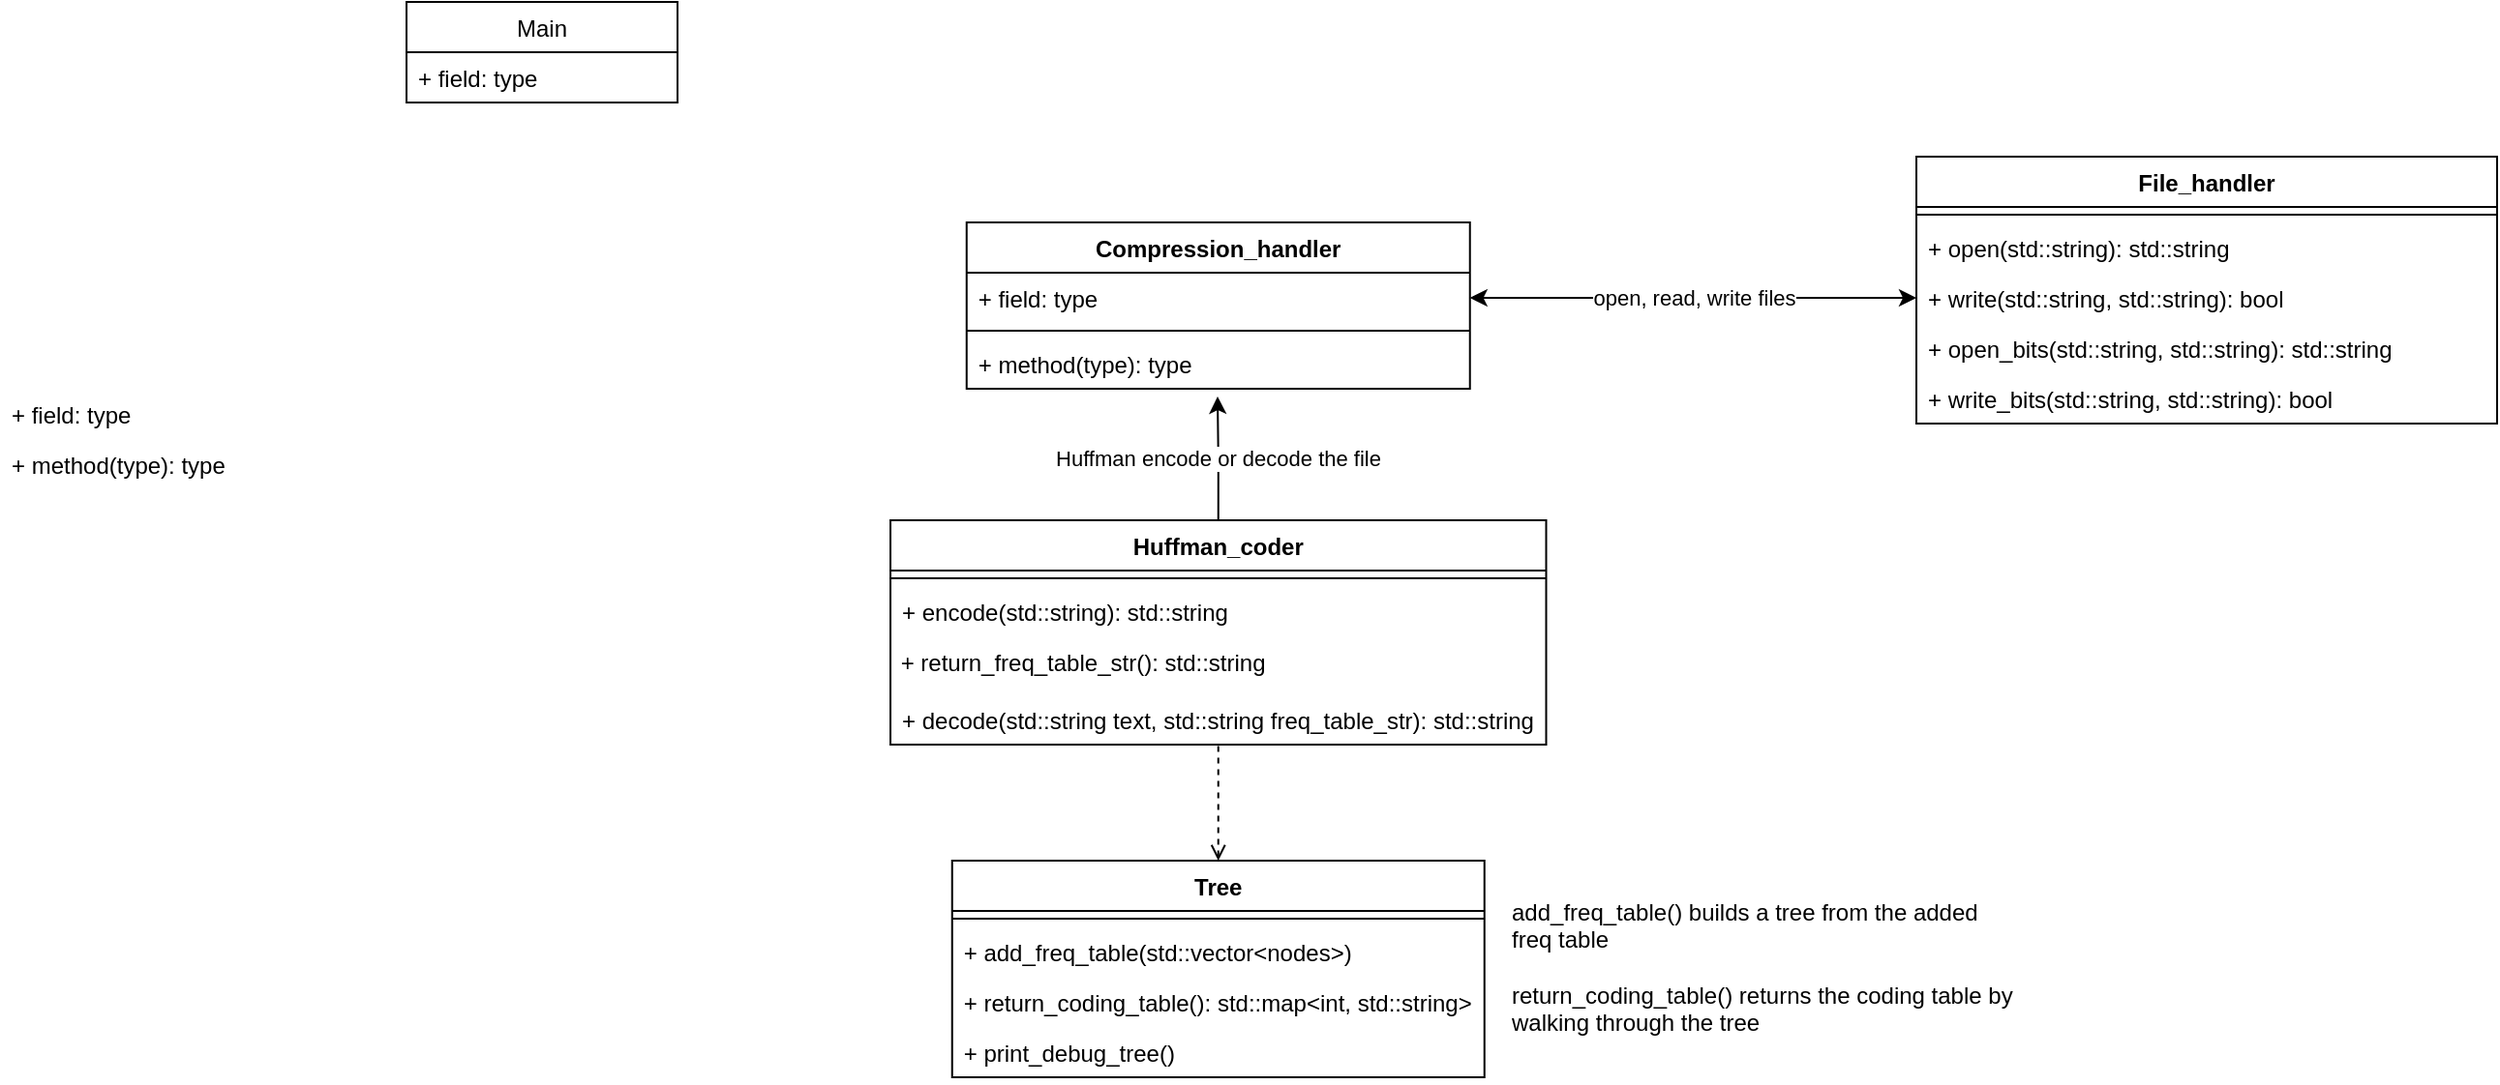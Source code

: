 <mxfile version="13.9.9" type="device"><diagram id="oGlcxmbX5lUDyIIHdL8Q" name="Page-1"><mxGraphModel dx="1278" dy="1136" grid="1" gridSize="10" guides="1" tooltips="1" connect="1" arrows="1" fold="1" page="1" pageScale="1" pageWidth="2336" pageHeight="1654" math="0" shadow="0"><root><mxCell id="0"/><mxCell id="1" parent="0"/><mxCell id="bwR94jt_yFy2SAq7vn1R-17" value="Main" style="swimlane;fontStyle=0;childLayout=stackLayout;horizontal=1;startSize=26;fillColor=none;horizontalStack=0;resizeParent=1;resizeParentMax=0;resizeLast=0;collapsible=1;marginBottom=0;" parent="1" vertex="1"><mxGeometry x="460" y="530" width="140" height="52" as="geometry"/></mxCell><mxCell id="bwR94jt_yFy2SAq7vn1R-19" value="+ field: type" style="text;strokeColor=none;fillColor=none;align=left;verticalAlign=top;spacingLeft=4;spacingRight=4;overflow=hidden;rotatable=0;points=[[0,0.5],[1,0.5]];portConstraint=eastwest;" parent="bwR94jt_yFy2SAq7vn1R-17" vertex="1"><mxGeometry y="26" width="140" height="26" as="geometry"/></mxCell><mxCell id="bwR94jt_yFy2SAq7vn1R-21" value="Compression_handler" style="swimlane;fontStyle=1;align=center;verticalAlign=top;childLayout=stackLayout;horizontal=1;startSize=26;horizontalStack=0;resizeParent=1;resizeParentMax=0;resizeLast=0;collapsible=1;marginBottom=0;" parent="1" vertex="1"><mxGeometry x="749.37" y="644" width="260" height="86" as="geometry"/></mxCell><mxCell id="bwR94jt_yFy2SAq7vn1R-22" value="+ field: type" style="text;strokeColor=none;fillColor=none;align=left;verticalAlign=top;spacingLeft=4;spacingRight=4;overflow=hidden;rotatable=0;points=[[0,0.5],[1,0.5]];portConstraint=eastwest;" parent="bwR94jt_yFy2SAq7vn1R-21" vertex="1"><mxGeometry y="26" width="260" height="26" as="geometry"/></mxCell><mxCell id="bwR94jt_yFy2SAq7vn1R-23" value="" style="line;strokeWidth=1;fillColor=none;align=left;verticalAlign=middle;spacingTop=-1;spacingLeft=3;spacingRight=3;rotatable=0;labelPosition=right;points=[];portConstraint=eastwest;" parent="bwR94jt_yFy2SAq7vn1R-21" vertex="1"><mxGeometry y="52" width="260" height="8" as="geometry"/></mxCell><mxCell id="bwR94jt_yFy2SAq7vn1R-24" value="+ method(type): type" style="text;strokeColor=none;fillColor=none;align=left;verticalAlign=top;spacingLeft=4;spacingRight=4;overflow=hidden;rotatable=0;points=[[0,0.5],[1,0.5]];portConstraint=eastwest;" parent="bwR94jt_yFy2SAq7vn1R-21" vertex="1"><mxGeometry y="60" width="260" height="26" as="geometry"/></mxCell><mxCell id="bwR94jt_yFy2SAq7vn1R-27" value="File_handler" style="swimlane;fontStyle=1;align=center;verticalAlign=top;childLayout=stackLayout;horizontal=1;startSize=26;horizontalStack=0;resizeParent=1;resizeParentMax=0;resizeLast=0;collapsible=1;marginBottom=0;" parent="1" vertex="1"><mxGeometry x="1240" y="610" width="300" height="138" as="geometry"/></mxCell><mxCell id="bwR94jt_yFy2SAq7vn1R-29" value="" style="line;strokeWidth=1;fillColor=none;align=left;verticalAlign=middle;spacingTop=-1;spacingLeft=3;spacingRight=3;rotatable=0;labelPosition=right;points=[];portConstraint=eastwest;" parent="bwR94jt_yFy2SAq7vn1R-27" vertex="1"><mxGeometry y="26" width="300" height="8" as="geometry"/></mxCell><mxCell id="bwR94jt_yFy2SAq7vn1R-30" value="+ open(std::string): std::string" style="text;strokeColor=none;fillColor=none;align=left;verticalAlign=top;spacingLeft=4;spacingRight=4;overflow=hidden;rotatable=0;points=[[0,0.5],[1,0.5]];portConstraint=eastwest;" parent="bwR94jt_yFy2SAq7vn1R-27" vertex="1"><mxGeometry y="34" width="300" height="26" as="geometry"/></mxCell><mxCell id="bwR94jt_yFy2SAq7vn1R-45" value="+ write(std::string, std::string): bool" style="text;strokeColor=none;fillColor=none;align=left;verticalAlign=top;spacingLeft=4;spacingRight=4;overflow=hidden;rotatable=0;points=[[0,0.5],[1,0.5]];portConstraint=eastwest;" parent="bwR94jt_yFy2SAq7vn1R-27" vertex="1"><mxGeometry y="60" width="300" height="26" as="geometry"/></mxCell><mxCell id="IAsk6xBGne3WsgqN298u-2" value="+ open_bits(std::string, std::string): std::string" style="text;strokeColor=none;fillColor=none;align=left;verticalAlign=top;spacingLeft=4;spacingRight=4;overflow=hidden;rotatable=0;points=[[0,0.5],[1,0.5]];portConstraint=eastwest;" vertex="1" parent="bwR94jt_yFy2SAq7vn1R-27"><mxGeometry y="86" width="300" height="26" as="geometry"/></mxCell><mxCell id="IAsk6xBGne3WsgqN298u-3" value="+ write_bits(std::string, std::string): bool" style="text;strokeColor=none;fillColor=none;align=left;verticalAlign=top;spacingLeft=4;spacingRight=4;overflow=hidden;rotatable=0;points=[[0,0.5],[1,0.5]];portConstraint=eastwest;" vertex="1" parent="bwR94jt_yFy2SAq7vn1R-27"><mxGeometry y="112" width="300" height="26" as="geometry"/></mxCell><mxCell id="bwR94jt_yFy2SAq7vn1R-96" style="edgeStyle=orthogonalEdgeStyle;rounded=0;orthogonalLoop=1;jettySize=auto;html=1;exitX=0.5;exitY=0;exitDx=0;exitDy=0;entryX=0.5;entryY=1;entryDx=0;entryDy=0;startArrow=open;startFill=0;endArrow=none;endFill=0;dashed=1;" parent="1" source="bwR94jt_yFy2SAq7vn1R-41" target="bwR94jt_yFy2SAq7vn1R-50" edge="1"><mxGeometry relative="1" as="geometry"/></mxCell><mxCell id="bwR94jt_yFy2SAq7vn1R-41" value="Tree" style="swimlane;fontStyle=1;align=center;verticalAlign=top;childLayout=stackLayout;horizontal=1;startSize=26;horizontalStack=0;resizeParent=1;resizeParentMax=0;resizeLast=0;collapsible=1;marginBottom=0;" parent="1" vertex="1"><mxGeometry x="741.87" y="974" width="275" height="112" as="geometry"/></mxCell><mxCell id="bwR94jt_yFy2SAq7vn1R-43" value="" style="line;strokeWidth=1;fillColor=none;align=left;verticalAlign=middle;spacingTop=-1;spacingLeft=3;spacingRight=3;rotatable=0;labelPosition=right;points=[];portConstraint=eastwest;" parent="bwR94jt_yFy2SAq7vn1R-41" vertex="1"><mxGeometry y="26" width="275" height="8" as="geometry"/></mxCell><mxCell id="bwR94jt_yFy2SAq7vn1R-67" value="+ add_freq_table(std::vector&lt;nodes&gt;)" style="text;strokeColor=none;fillColor=none;align=left;verticalAlign=top;spacingLeft=4;spacingRight=4;overflow=hidden;rotatable=0;points=[[0,0.5],[1,0.5]];portConstraint=eastwest;" parent="bwR94jt_yFy2SAq7vn1R-41" vertex="1"><mxGeometry y="34" width="275" height="26" as="geometry"/></mxCell><mxCell id="bwR94jt_yFy2SAq7vn1R-101" value="+ return_coding_table(): std::map&lt;int, std::string&gt;" style="text;strokeColor=none;fillColor=none;align=left;verticalAlign=top;spacingLeft=4;spacingRight=4;overflow=hidden;rotatable=0;points=[[0,0.5],[1,0.5]];portConstraint=eastwest;" parent="bwR94jt_yFy2SAq7vn1R-41" vertex="1"><mxGeometry y="60" width="275" height="26" as="geometry"/></mxCell><mxCell id="bwR94jt_yFy2SAq7vn1R-49" value="+ print_debug_tree()" style="text;strokeColor=none;fillColor=none;align=left;verticalAlign=top;spacingLeft=4;spacingRight=4;overflow=hidden;rotatable=0;points=[[0,0.5],[1,0.5]];portConstraint=eastwest;" parent="bwR94jt_yFy2SAq7vn1R-41" vertex="1"><mxGeometry y="86" width="275" height="26" as="geometry"/></mxCell><mxCell id="bwR94jt_yFy2SAq7vn1R-46" value="+ field: type" style="text;strokeColor=none;fillColor=none;align=left;verticalAlign=top;spacingLeft=4;spacingRight=4;overflow=hidden;rotatable=0;points=[[0,0.5],[1,0.5]];portConstraint=eastwest;" parent="1" vertex="1"><mxGeometry x="250" y="730" width="160" height="26" as="geometry"/></mxCell><mxCell id="bwR94jt_yFy2SAq7vn1R-47" value="+ method(type): type" style="text;strokeColor=none;fillColor=none;align=left;verticalAlign=top;spacingLeft=4;spacingRight=4;overflow=hidden;rotatable=0;points=[[0,0.5],[1,0.5]];portConstraint=eastwest;" parent="1" vertex="1"><mxGeometry x="250" y="756" width="160" height="26" as="geometry"/></mxCell><mxCell id="bwR94jt_yFy2SAq7vn1R-63" value="Huffman encode or decode the file" style="edgeStyle=orthogonalEdgeStyle;rounded=0;orthogonalLoop=1;jettySize=auto;html=1;exitX=0.5;exitY=0;exitDx=0;exitDy=0;startArrow=none;startFill=0;" parent="1" source="bwR94jt_yFy2SAq7vn1R-50" edge="1"><mxGeometry relative="1" as="geometry"><mxPoint x="879" y="734" as="targetPoint"/></mxGeometry></mxCell><mxCell id="bwR94jt_yFy2SAq7vn1R-50" value="Huffman_coder" style="swimlane;fontStyle=1;align=center;verticalAlign=top;childLayout=stackLayout;horizontal=1;startSize=26;horizontalStack=0;resizeParent=1;resizeParentMax=0;resizeLast=0;collapsible=1;marginBottom=0;" parent="1" vertex="1"><mxGeometry x="710" y="798" width="338.75" height="116" as="geometry"/></mxCell><mxCell id="bwR94jt_yFy2SAq7vn1R-52" value="" style="line;strokeWidth=1;fillColor=none;align=left;verticalAlign=middle;spacingTop=-1;spacingLeft=3;spacingRight=3;rotatable=0;labelPosition=right;points=[];portConstraint=eastwest;" parent="bwR94jt_yFy2SAq7vn1R-50" vertex="1"><mxGeometry y="26" width="338.75" height="8" as="geometry"/></mxCell><mxCell id="bwR94jt_yFy2SAq7vn1R-53" value="+ encode(std::string): std::string" style="text;strokeColor=none;fillColor=none;align=left;verticalAlign=top;spacingLeft=4;spacingRight=4;overflow=hidden;rotatable=0;points=[[0,0.5],[1,0.5]];portConstraint=eastwest;" parent="bwR94jt_yFy2SAq7vn1R-50" vertex="1"><mxGeometry y="34" width="338.75" height="26" as="geometry"/></mxCell><mxCell id="bwR94jt_yFy2SAq7vn1R-56" value="&lt;font face=&quot;helvetica&quot;&gt;&amp;nbsp;+ return_freq_table_str(): std::string&lt;/font&gt;" style="text;whiteSpace=wrap;html=1;" parent="bwR94jt_yFy2SAq7vn1R-50" vertex="1"><mxGeometry y="60" width="338.75" height="30" as="geometry"/></mxCell><mxCell id="bwR94jt_yFy2SAq7vn1R-59" value="+ decode(std::string text, std::string freq_table_str): std::string" style="text;strokeColor=none;fillColor=none;align=left;verticalAlign=top;spacingLeft=4;spacingRight=4;overflow=hidden;rotatable=0;points=[[0,0.5],[1,0.5]];portConstraint=eastwest;" parent="bwR94jt_yFy2SAq7vn1R-50" vertex="1"><mxGeometry y="90" width="338.75" height="26" as="geometry"/></mxCell><mxCell id="bwR94jt_yFy2SAq7vn1R-91" value="add_freq_table() builds a tree from the added freq table&lt;br&gt;&lt;br&gt;return_coding_table() returns the coding table by walking through the tree" style="text;html=1;strokeColor=none;fillColor=none;align=left;verticalAlign=middle;whiteSpace=wrap;rounded=0;" parent="1" vertex="1"><mxGeometry x="1028.75" y="974" width="265" height="110" as="geometry"/></mxCell><mxCell id="IAsk6xBGne3WsgqN298u-4" value="open, read, write files" style="edgeStyle=orthogonalEdgeStyle;rounded=0;orthogonalLoop=1;jettySize=auto;html=1;exitX=0;exitY=0.5;exitDx=0;exitDy=0;entryX=1;entryY=0.5;entryDx=0;entryDy=0;startArrow=classic;startFill=1;" edge="1" parent="1" source="bwR94jt_yFy2SAq7vn1R-45" target="bwR94jt_yFy2SAq7vn1R-22"><mxGeometry relative="1" as="geometry"/></mxCell></root></mxGraphModel></diagram></mxfile>